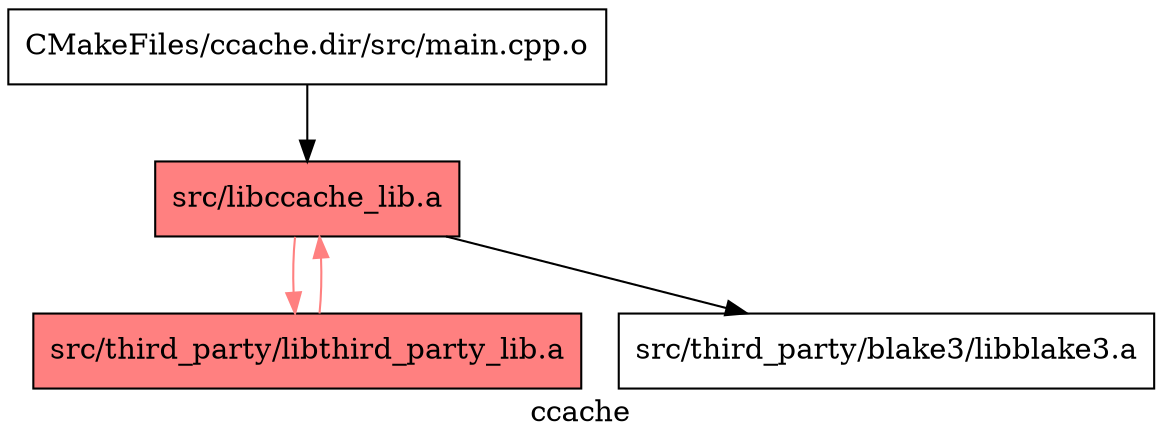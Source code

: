 digraph "ccache" {
	label="ccache";

	Node0x563ce6dbe6e8 [shape=record,shape=record,label="{CMakeFiles/ccache.dir/src/main.cpp.o}"];
	Node0x563ce6dbe6e8 -> Node0x563ce6dbcca8;
	Node0x563ce6dbcca8 [shape=record,shape=record,style=filled,fillcolor="1.000000 0.5 1",label="{src/libccache_lib.a}"];
	Node0x563ce6dbcca8 -> Node0x563ce6dbc7a8[color="1.000000 0.5 1"];
	Node0x563ce6dbcca8 -> Node0x563ce6dbeb48;
	Node0x563ce6dbc7a8 [shape=record,shape=record,style=filled,fillcolor="1.000000 0.5 1",label="{src/third_party/libthird_party_lib.a}"];
	Node0x563ce6dbc7a8 -> Node0x563ce6dbcca8[color="1.000000 0.5 1"];
	Node0x563ce6dbeb48 [shape=record,shape=record,label="{src/third_party/blake3/libblake3.a}"];
}

